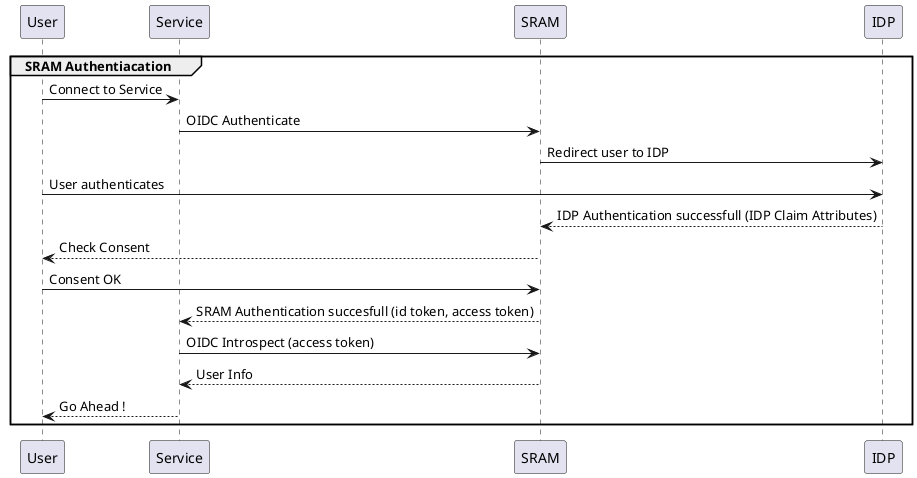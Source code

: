 @startuml
group SRAM Authentiacation
    User -> Service: Connect to Service
    Service -> SRAM: OIDC Authenticate
    SRAM -> IDP: Redirect user to IDP
    User -> IDP: User authenticates
    IDP --> SRAM: IDP Authentication successfull (IDP Claim Attributes)
    SRAM --> User: Check Consent
    User -> SRAM: Consent OK
    SRAM --> Service: SRAM Authentication succesfull (id token, access token)
    Service -> SRAM: OIDC Introspect (access token)
    SRAM --> Service: User Info
    Service --> User: Go Ahead !
end
@enduml